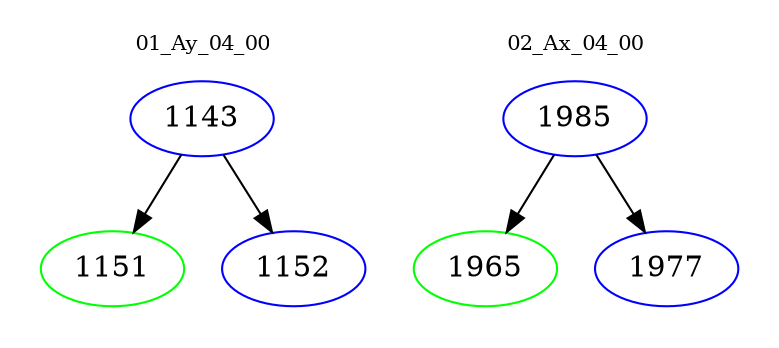 digraph{
subgraph cluster_0 {
color = white
label = "01_Ay_04_00";
fontsize=10;
T0_1143 [label="1143", color="blue"]
T0_1143 -> T0_1151 [color="black"]
T0_1151 [label="1151", color="green"]
T0_1143 -> T0_1152 [color="black"]
T0_1152 [label="1152", color="blue"]
}
subgraph cluster_1 {
color = white
label = "02_Ax_04_00";
fontsize=10;
T1_1985 [label="1985", color="blue"]
T1_1985 -> T1_1965 [color="black"]
T1_1965 [label="1965", color="green"]
T1_1985 -> T1_1977 [color="black"]
T1_1977 [label="1977", color="blue"]
}
}

